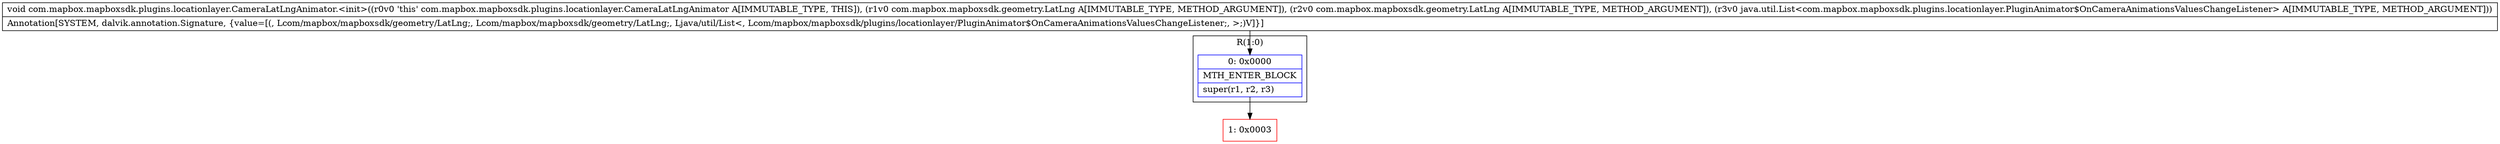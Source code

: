 digraph "CFG forcom.mapbox.mapboxsdk.plugins.locationlayer.CameraLatLngAnimator.\<init\>(Lcom\/mapbox\/mapboxsdk\/geometry\/LatLng;Lcom\/mapbox\/mapboxsdk\/geometry\/LatLng;Ljava\/util\/List;)V" {
subgraph cluster_Region_1659468403 {
label = "R(1:0)";
node [shape=record,color=blue];
Node_0 [shape=record,label="{0\:\ 0x0000|MTH_ENTER_BLOCK\l|super(r1, r2, r3)\l}"];
}
Node_1 [shape=record,color=red,label="{1\:\ 0x0003}"];
MethodNode[shape=record,label="{void com.mapbox.mapboxsdk.plugins.locationlayer.CameraLatLngAnimator.\<init\>((r0v0 'this' com.mapbox.mapboxsdk.plugins.locationlayer.CameraLatLngAnimator A[IMMUTABLE_TYPE, THIS]), (r1v0 com.mapbox.mapboxsdk.geometry.LatLng A[IMMUTABLE_TYPE, METHOD_ARGUMENT]), (r2v0 com.mapbox.mapboxsdk.geometry.LatLng A[IMMUTABLE_TYPE, METHOD_ARGUMENT]), (r3v0 java.util.List\<com.mapbox.mapboxsdk.plugins.locationlayer.PluginAnimator$OnCameraAnimationsValuesChangeListener\> A[IMMUTABLE_TYPE, METHOD_ARGUMENT]))  | Annotation[SYSTEM, dalvik.annotation.Signature, \{value=[(, Lcom\/mapbox\/mapboxsdk\/geometry\/LatLng;, Lcom\/mapbox\/mapboxsdk\/geometry\/LatLng;, Ljava\/util\/List\<, Lcom\/mapbox\/mapboxsdk\/plugins\/locationlayer\/PluginAnimator$OnCameraAnimationsValuesChangeListener;, \>;)V]\}]\l}"];
MethodNode -> Node_0;
Node_0 -> Node_1;
}

